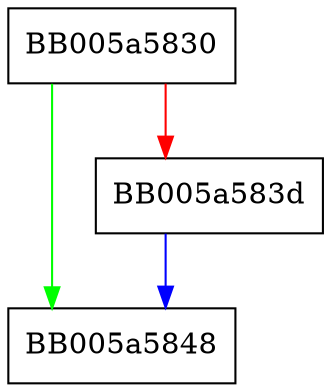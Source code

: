 digraph err_string_data_cmp {
  node [shape="box"];
  graph [splines=ortho];
  BB005a5830 -> BB005a5848 [color="green"];
  BB005a5830 -> BB005a583d [color="red"];
  BB005a583d -> BB005a5848 [color="blue"];
}